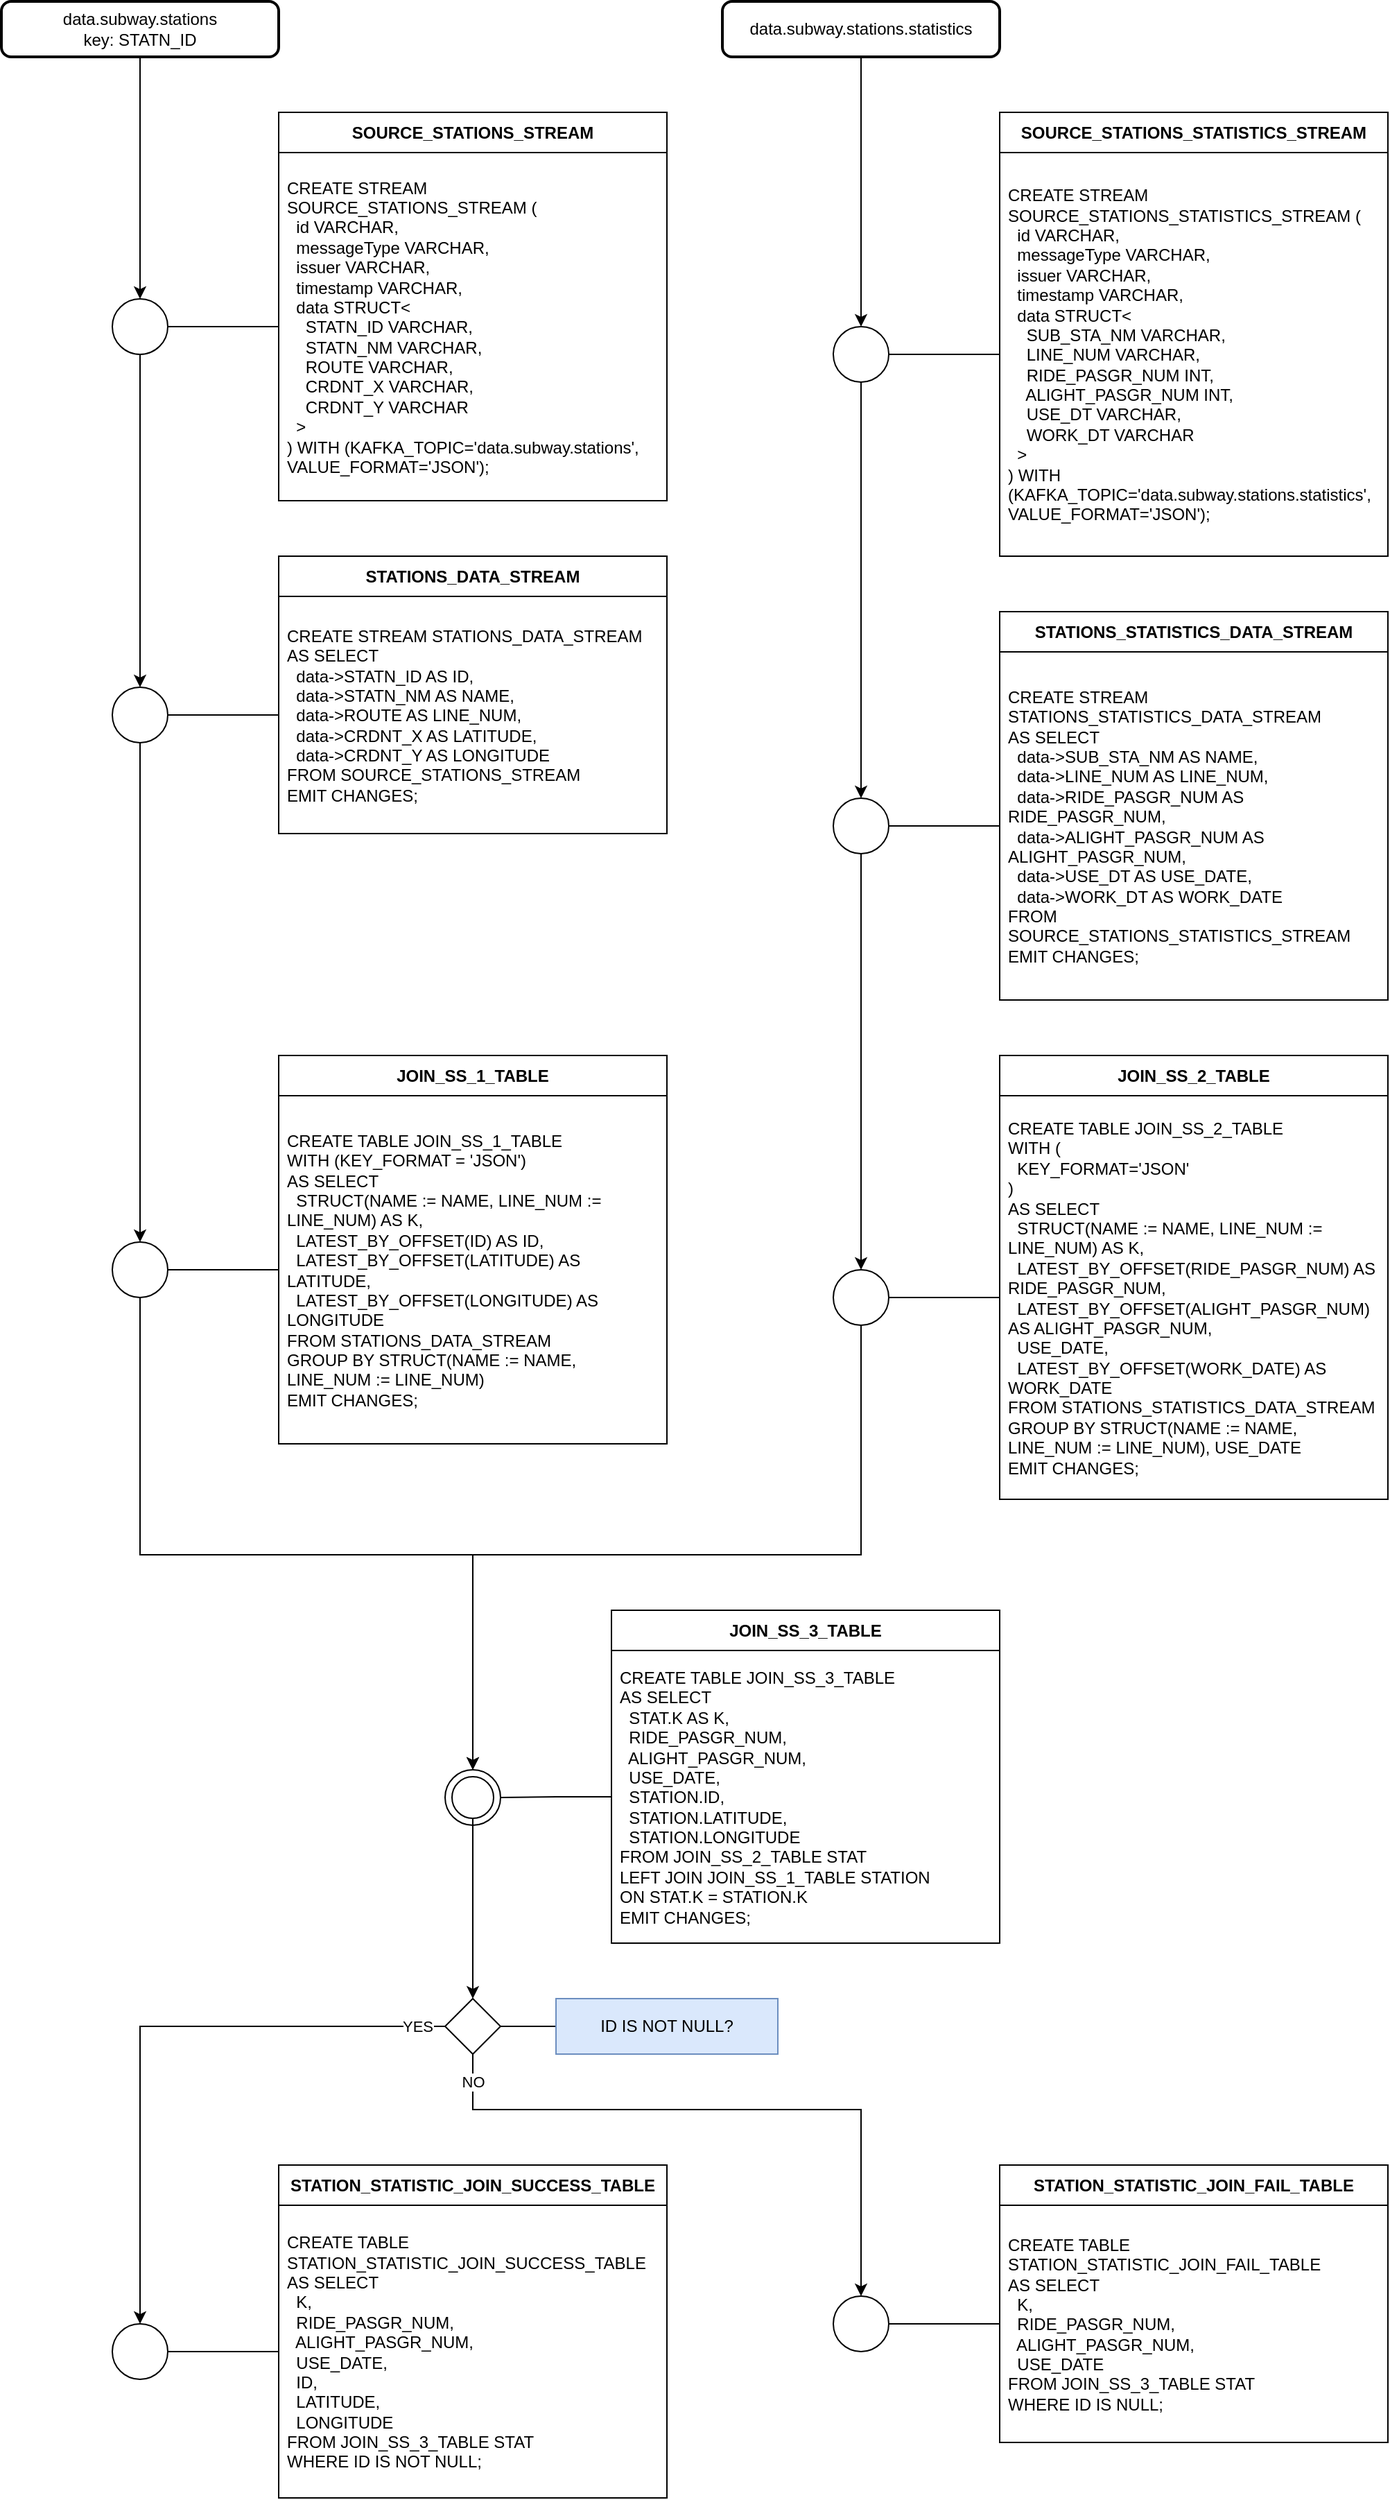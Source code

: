 <mxfile version="24.4.4" type="github">
  <diagram name="페이지-1" id="JWyKKp6nfTICBsnojCP5">
    <mxGraphModel dx="1434" dy="756" grid="1" gridSize="10" guides="1" tooltips="1" connect="1" arrows="1" fold="1" page="1" pageScale="1" pageWidth="827" pageHeight="1169" math="0" shadow="0">
      <root>
        <mxCell id="0" />
        <mxCell id="1" parent="0" />
        <mxCell id="jmPw7cZxUE827dNbfJnY-14" style="edgeStyle=orthogonalEdgeStyle;rounded=0;orthogonalLoop=1;jettySize=auto;html=1;entryX=0.5;entryY=0;entryDx=0;entryDy=0;" parent="1" source="SGr65tSHeNTUfyerGdpC-16" target="SGr65tSHeNTUfyerGdpC-39" edge="1">
          <mxGeometry relative="1" as="geometry" />
        </mxCell>
        <mxCell id="SGr65tSHeNTUfyerGdpC-16" value="&lt;div&gt;&lt;span style=&quot;background-color: initial;&quot;&gt;data.subway.stations&lt;/span&gt;&lt;br&gt;&lt;/div&gt;&lt;div&gt;&lt;span style=&quot;background-color: initial;&quot;&gt;key: STATN_ID&lt;/span&gt;&lt;/div&gt;" style="rounded=1;whiteSpace=wrap;html=1;absoluteArcSize=1;arcSize=14;strokeWidth=2;" parent="1" vertex="1">
          <mxGeometry x="40" y="40" width="200" height="40" as="geometry" />
        </mxCell>
        <mxCell id="RbUUMxCJgV2qU2qVmSNO-35" style="edgeStyle=orthogonalEdgeStyle;rounded=0;orthogonalLoop=1;jettySize=auto;html=1;entryX=0.5;entryY=0;entryDx=0;entryDy=0;" edge="1" parent="1" source="SGr65tSHeNTUfyerGdpC-49" target="RbUUMxCJgV2qU2qVmSNO-4">
          <mxGeometry relative="1" as="geometry" />
        </mxCell>
        <mxCell id="SGr65tSHeNTUfyerGdpC-49" value="&lt;div&gt;&lt;span style=&quot;background-color: initial;&quot;&gt;data.subway.stations.statistics&lt;/span&gt;&lt;/div&gt;" style="rounded=1;whiteSpace=wrap;html=1;absoluteArcSize=1;arcSize=14;strokeWidth=2;" parent="1" vertex="1">
          <mxGeometry x="560" y="40" width="200" height="40" as="geometry" />
        </mxCell>
        <mxCell id="SGr65tSHeNTUfyerGdpC-55" value="" style="group" parent="1" vertex="1" connectable="0">
          <mxGeometry x="360" y="1480" width="240" height="40" as="geometry" />
        </mxCell>
        <mxCell id="SGr65tSHeNTUfyerGdpC-50" value="" style="shape=rhombus;html=1;dashed=0;whiteSpace=wrap;perimeter=rhombusPerimeter;" parent="SGr65tSHeNTUfyerGdpC-55" vertex="1">
          <mxGeometry width="40" height="40" as="geometry" />
        </mxCell>
        <mxCell id="SGr65tSHeNTUfyerGdpC-53" style="edgeStyle=orthogonalEdgeStyle;rounded=0;orthogonalLoop=1;jettySize=auto;html=1;exitX=0;exitY=0.5;exitDx=0;exitDy=0;entryX=1;entryY=0.5;entryDx=0;entryDy=0;endArrow=none;endFill=0;" parent="SGr65tSHeNTUfyerGdpC-55" source="SGr65tSHeNTUfyerGdpC-54" edge="1">
          <mxGeometry relative="1" as="geometry">
            <mxPoint x="40" y="20" as="targetPoint" />
          </mxGeometry>
        </mxCell>
        <mxCell id="SGr65tSHeNTUfyerGdpC-54" value="ID IS NOT NULL?" style="text;html=1;align=center;verticalAlign=middle;whiteSpace=wrap;rounded=0;fillColor=#dae8fc;strokeColor=#6c8ebf;" parent="SGr65tSHeNTUfyerGdpC-55" vertex="1">
          <mxGeometry x="80" width="160" height="40" as="geometry" />
        </mxCell>
        <mxCell id="jmPw7cZxUE827dNbfJnY-25" style="edgeStyle=orthogonalEdgeStyle;rounded=0;orthogonalLoop=1;jettySize=auto;html=1;entryX=0.5;entryY=0;entryDx=0;entryDy=0;" parent="1" source="SGr65tSHeNTUfyerGdpC-39" target="jmPw7cZxUE827dNbfJnY-21" edge="1">
          <mxGeometry relative="1" as="geometry" />
        </mxCell>
        <mxCell id="jmPw7cZxUE827dNbfJnY-31" value="" style="group" parent="1" vertex="1" connectable="0">
          <mxGeometry x="120" y="440" width="400" height="200" as="geometry" />
        </mxCell>
        <mxCell id="jmPw7cZxUE827dNbfJnY-21" value="" style="shape=ellipse;html=1;dashed=0;whiteSpace=wrap;perimeter=ellipsePerimeter;" parent="jmPw7cZxUE827dNbfJnY-31" vertex="1">
          <mxGeometry y="94.5" width="40" height="40" as="geometry" />
        </mxCell>
        <mxCell id="jmPw7cZxUE827dNbfJnY-22" style="edgeStyle=orthogonalEdgeStyle;rounded=0;orthogonalLoop=1;jettySize=auto;html=1;entryX=1;entryY=0.5;entryDx=0;entryDy=0;endArrow=none;endFill=0;exitX=0;exitY=0.5;exitDx=0;exitDy=0;" parent="jmPw7cZxUE827dNbfJnY-31" source="jmPw7cZxUE827dNbfJnY-24" target="jmPw7cZxUE827dNbfJnY-21" edge="1">
          <mxGeometry relative="1" as="geometry">
            <mxPoint x="80" y="110" as="sourcePoint" />
          </mxGeometry>
        </mxCell>
        <mxCell id="jmPw7cZxUE827dNbfJnY-23" value="STATIONS_DATA_STREAM" style="swimlane;fontStyle=1;align=center;verticalAlign=middle;childLayout=stackLayout;horizontal=1;startSize=29;horizontalStack=0;resizeParent=1;resizeParentMax=0;resizeLast=0;collapsible=0;marginBottom=0;html=1;whiteSpace=wrap;" parent="jmPw7cZxUE827dNbfJnY-31" vertex="1">
          <mxGeometry x="120" width="280" height="200" as="geometry" />
        </mxCell>
        <mxCell id="jmPw7cZxUE827dNbfJnY-24" value="&lt;div&gt;CREATE STREAM STATIONS_DATA_STREAM&lt;/div&gt;&lt;div&gt;AS SELECT&lt;/div&gt;&lt;div&gt;&amp;nbsp; data-&amp;gt;STATN_ID AS ID,&lt;/div&gt;&lt;div&gt;&amp;nbsp; data-&amp;gt;STATN_NM AS NAME,&lt;/div&gt;&lt;div&gt;&amp;nbsp; data-&amp;gt;ROUTE AS LINE_NUM,&lt;/div&gt;&lt;div&gt;&amp;nbsp; data-&amp;gt;CRDNT_X AS LATITUDE,&lt;/div&gt;&lt;div&gt;&amp;nbsp; data-&amp;gt;CRDNT_Y AS LONGITUDE&lt;/div&gt;&lt;div&gt;FROM SOURCE_STATIONS_STREAM&lt;/div&gt;&lt;div&gt;EMIT CHANGES;&lt;/div&gt;" style="text;html=1;strokeColor=none;fillColor=none;align=left;verticalAlign=middle;spacingLeft=4;spacingRight=4;overflow=hidden;rotatable=0;points=[[0,0.5],[1,0.5]];portConstraint=eastwest;whiteSpace=wrap;" parent="jmPw7cZxUE827dNbfJnY-23" vertex="1">
          <mxGeometry y="29" width="280" height="171" as="geometry" />
        </mxCell>
        <mxCell id="jmPw7cZxUE827dNbfJnY-37" style="edgeStyle=orthogonalEdgeStyle;rounded=0;orthogonalLoop=1;jettySize=auto;html=1;entryX=0.5;entryY=0;entryDx=0;entryDy=0;" parent="1" source="jmPw7cZxUE827dNbfJnY-21" target="jmPw7cZxUE827dNbfJnY-33" edge="1">
          <mxGeometry relative="1" as="geometry" />
        </mxCell>
        <mxCell id="RbUUMxCJgV2qU2qVmSNO-1" value="" style="group" vertex="1" connectable="0" parent="1">
          <mxGeometry x="120" y="800" width="400" height="280" as="geometry" />
        </mxCell>
        <mxCell id="jmPw7cZxUE827dNbfJnY-33" value="" style="shape=ellipse;html=1;dashed=0;whiteSpace=wrap;perimeter=ellipsePerimeter;" parent="RbUUMxCJgV2qU2qVmSNO-1" vertex="1">
          <mxGeometry y="134.5" width="40" height="40" as="geometry" />
        </mxCell>
        <mxCell id="jmPw7cZxUE827dNbfJnY-34" style="edgeStyle=orthogonalEdgeStyle;rounded=0;orthogonalLoop=1;jettySize=auto;html=1;entryX=1;entryY=0.5;entryDx=0;entryDy=0;endArrow=none;endFill=0;exitX=0;exitY=0.5;exitDx=0;exitDy=0;" parent="RbUUMxCJgV2qU2qVmSNO-1" source="jmPw7cZxUE827dNbfJnY-36" target="jmPw7cZxUE827dNbfJnY-33" edge="1">
          <mxGeometry relative="1" as="geometry">
            <mxPoint x="80" y="110" as="sourcePoint" />
          </mxGeometry>
        </mxCell>
        <mxCell id="jmPw7cZxUE827dNbfJnY-35" value="JOIN_SS_1_TABLE" style="swimlane;fontStyle=1;align=center;verticalAlign=middle;childLayout=stackLayout;horizontal=1;startSize=29;horizontalStack=0;resizeParent=1;resizeParentMax=0;resizeLast=0;collapsible=0;marginBottom=0;html=1;whiteSpace=wrap;" parent="RbUUMxCJgV2qU2qVmSNO-1" vertex="1">
          <mxGeometry x="120" width="280" height="280" as="geometry" />
        </mxCell>
        <mxCell id="jmPw7cZxUE827dNbfJnY-36" value="&lt;div&gt;CREATE TABLE JOIN_SS_1_TABLE&lt;/div&gt;&lt;div&gt;WITH (KEY_FORMAT = &#39;JSON&#39;)&lt;/div&gt;&lt;div&gt;AS SELECT&lt;/div&gt;&lt;div&gt;&amp;nbsp; STRUCT(NAME := NAME, LINE_NUM := LINE_NUM) AS K,&lt;/div&gt;&lt;div&gt;&amp;nbsp; LATEST_BY_OFFSET(ID) AS ID,&lt;/div&gt;&lt;div&gt;&amp;nbsp; LATEST_BY_OFFSET(LATITUDE) AS LATITUDE,&lt;/div&gt;&lt;div&gt;&amp;nbsp; LATEST_BY_OFFSET(LONGITUDE) AS LONGITUDE&lt;/div&gt;&lt;div&gt;FROM STATIONS_DATA_STREAM&lt;/div&gt;&lt;div&gt;GROUP BY STRUCT(NAME := NAME, LINE_NUM := LINE_NUM)&lt;/div&gt;&lt;div&gt;EMIT CHANGES;&lt;/div&gt;" style="text;html=1;strokeColor=none;fillColor=none;align=left;verticalAlign=middle;spacingLeft=4;spacingRight=4;overflow=hidden;rotatable=0;points=[[0,0.5],[1,0.5]];portConstraint=eastwest;whiteSpace=wrap;" parent="jmPw7cZxUE827dNbfJnY-35" vertex="1">
          <mxGeometry y="29" width="280" height="251" as="geometry" />
        </mxCell>
        <mxCell id="RbUUMxCJgV2qU2qVmSNO-2" value="" style="group" vertex="1" connectable="0" parent="1">
          <mxGeometry x="120" y="120" width="400" height="280" as="geometry" />
        </mxCell>
        <mxCell id="SGr65tSHeNTUfyerGdpC-39" value="" style="shape=ellipse;html=1;dashed=0;whiteSpace=wrap;perimeter=ellipsePerimeter;" parent="RbUUMxCJgV2qU2qVmSNO-2" vertex="1">
          <mxGeometry y="134.5" width="40" height="40" as="geometry" />
        </mxCell>
        <mxCell id="SGr65tSHeNTUfyerGdpC-40" style="edgeStyle=orthogonalEdgeStyle;rounded=0;orthogonalLoop=1;jettySize=auto;html=1;entryX=1;entryY=0.5;entryDx=0;entryDy=0;endArrow=none;endFill=0;exitX=0;exitY=0.5;exitDx=0;exitDy=0;" parent="RbUUMxCJgV2qU2qVmSNO-2" source="jmPw7cZxUE827dNbfJnY-11" target="SGr65tSHeNTUfyerGdpC-39" edge="1">
          <mxGeometry relative="1" as="geometry">
            <mxPoint x="80" y="110" as="sourcePoint" />
          </mxGeometry>
        </mxCell>
        <mxCell id="jmPw7cZxUE827dNbfJnY-10" value="SOURCE_STATIONS_STREAM" style="swimlane;fontStyle=1;align=center;verticalAlign=middle;childLayout=stackLayout;horizontal=1;startSize=29;horizontalStack=0;resizeParent=1;resizeParentMax=0;resizeLast=0;collapsible=0;marginBottom=0;html=1;whiteSpace=wrap;" parent="RbUUMxCJgV2qU2qVmSNO-2" vertex="1">
          <mxGeometry x="120" width="280" height="280" as="geometry" />
        </mxCell>
        <mxCell id="jmPw7cZxUE827dNbfJnY-11" value="&lt;div&gt;CREATE STREAM SOURCE_STATIONS_STREAM (&lt;/div&gt;&lt;div&gt;&amp;nbsp; id VARCHAR,&lt;/div&gt;&lt;div&gt;&amp;nbsp; messageType VARCHAR,&lt;/div&gt;&lt;div&gt;&amp;nbsp; issuer VARCHAR,&lt;/div&gt;&lt;div&gt;&amp;nbsp; timestamp VARCHAR,&lt;/div&gt;&lt;div&gt;&amp;nbsp; data STRUCT&amp;lt;&lt;/div&gt;&lt;div&gt;&amp;nbsp; &amp;nbsp; STATN_ID VARCHAR,&lt;/div&gt;&lt;div&gt;&amp;nbsp; &amp;nbsp; STATN_NM VARCHAR,&lt;/div&gt;&lt;div&gt;&amp;nbsp; &amp;nbsp; ROUTE VARCHAR,&lt;/div&gt;&lt;div&gt;&amp;nbsp; &amp;nbsp; CRDNT_X VARCHAR,&lt;/div&gt;&lt;div&gt;&amp;nbsp; &amp;nbsp; CRDNT_Y VARCHAR&lt;/div&gt;&lt;div&gt;&amp;nbsp; &amp;gt;&lt;/div&gt;&lt;div&gt;) WITH (KAFKA_TOPIC=&#39;data.subway.stations&#39;, VALUE_FORMAT=&#39;JSON&#39;);&lt;/div&gt;" style="text;html=1;strokeColor=none;fillColor=none;align=left;verticalAlign=middle;spacingLeft=4;spacingRight=4;overflow=hidden;rotatable=0;points=[[0,0.5],[1,0.5]];portConstraint=eastwest;whiteSpace=wrap;" parent="jmPw7cZxUE827dNbfJnY-10" vertex="1">
          <mxGeometry y="29" width="280" height="251" as="geometry" />
        </mxCell>
        <mxCell id="RbUUMxCJgV2qU2qVmSNO-3" value="" style="group" vertex="1" connectable="0" parent="1">
          <mxGeometry x="640" y="120" width="400" height="320" as="geometry" />
        </mxCell>
        <mxCell id="RbUUMxCJgV2qU2qVmSNO-4" value="" style="shape=ellipse;html=1;dashed=0;whiteSpace=wrap;perimeter=ellipsePerimeter;" vertex="1" parent="RbUUMxCJgV2qU2qVmSNO-3">
          <mxGeometry y="154.5" width="40" height="40" as="geometry" />
        </mxCell>
        <mxCell id="RbUUMxCJgV2qU2qVmSNO-5" style="edgeStyle=orthogonalEdgeStyle;rounded=0;orthogonalLoop=1;jettySize=auto;html=1;entryX=1;entryY=0.5;entryDx=0;entryDy=0;endArrow=none;endFill=0;exitX=0;exitY=0.5;exitDx=0;exitDy=0;" edge="1" parent="RbUUMxCJgV2qU2qVmSNO-3" source="RbUUMxCJgV2qU2qVmSNO-7" target="RbUUMxCJgV2qU2qVmSNO-4">
          <mxGeometry relative="1" as="geometry">
            <mxPoint x="80" y="110" as="sourcePoint" />
          </mxGeometry>
        </mxCell>
        <mxCell id="RbUUMxCJgV2qU2qVmSNO-6" value="SOURCE_STATIONS_STATISTICS_STREAM" style="swimlane;fontStyle=1;align=center;verticalAlign=middle;childLayout=stackLayout;horizontal=1;startSize=29;horizontalStack=0;resizeParent=1;resizeParentMax=0;resizeLast=0;collapsible=0;marginBottom=0;html=1;whiteSpace=wrap;" vertex="1" parent="RbUUMxCJgV2qU2qVmSNO-3">
          <mxGeometry x="120" width="280" height="320" as="geometry" />
        </mxCell>
        <mxCell id="RbUUMxCJgV2qU2qVmSNO-7" value="&lt;div&gt;CREATE STREAM SOURCE_STATIONS_STATISTICS_STREAM (&lt;/div&gt;&lt;div&gt;&amp;nbsp; id VARCHAR,&lt;/div&gt;&lt;div&gt;&amp;nbsp; messageType VARCHAR,&lt;/div&gt;&lt;div&gt;&amp;nbsp; issuer VARCHAR,&lt;/div&gt;&lt;div&gt;&amp;nbsp; timestamp VARCHAR,&lt;/div&gt;&lt;div&gt;&amp;nbsp; data STRUCT&amp;lt;&lt;/div&gt;&lt;div&gt;&amp;nbsp; &amp;nbsp; SUB_STA_NM VARCHAR,&lt;/div&gt;&lt;div&gt;&amp;nbsp; &amp;nbsp; LINE_NUM VARCHAR,&lt;/div&gt;&lt;div&gt;&amp;nbsp; &amp;nbsp; RIDE_PASGR_NUM INT,&lt;/div&gt;&lt;div&gt;&amp;nbsp; &amp;nbsp; ALIGHT_PASGR_NUM INT,&lt;/div&gt;&lt;div&gt;&amp;nbsp; &amp;nbsp; USE_DT VARCHAR,&lt;/div&gt;&lt;div&gt;&amp;nbsp; &amp;nbsp; WORK_DT VARCHAR&lt;/div&gt;&lt;div&gt;&amp;nbsp; &amp;gt;&lt;/div&gt;&lt;div&gt;) WITH (KAFKA_TOPIC=&#39;data.subway.stations.statistics&#39;, VALUE_FORMAT=&#39;JSON&#39;);&lt;/div&gt;" style="text;html=1;strokeColor=none;fillColor=none;align=left;verticalAlign=middle;spacingLeft=4;spacingRight=4;overflow=hidden;rotatable=0;points=[[0,0.5],[1,0.5]];portConstraint=eastwest;whiteSpace=wrap;" vertex="1" parent="RbUUMxCJgV2qU2qVmSNO-6">
          <mxGeometry y="29" width="280" height="291" as="geometry" />
        </mxCell>
        <mxCell id="RbUUMxCJgV2qU2qVmSNO-8" value="" style="group" vertex="1" connectable="0" parent="1">
          <mxGeometry x="640" y="480" width="400" height="280" as="geometry" />
        </mxCell>
        <mxCell id="RbUUMxCJgV2qU2qVmSNO-9" value="" style="shape=ellipse;html=1;dashed=0;whiteSpace=wrap;perimeter=ellipsePerimeter;" vertex="1" parent="RbUUMxCJgV2qU2qVmSNO-8">
          <mxGeometry y="134.5" width="40" height="40" as="geometry" />
        </mxCell>
        <mxCell id="RbUUMxCJgV2qU2qVmSNO-10" style="edgeStyle=orthogonalEdgeStyle;rounded=0;orthogonalLoop=1;jettySize=auto;html=1;entryX=1;entryY=0.5;entryDx=0;entryDy=0;endArrow=none;endFill=0;exitX=0;exitY=0.5;exitDx=0;exitDy=0;" edge="1" parent="RbUUMxCJgV2qU2qVmSNO-8" source="RbUUMxCJgV2qU2qVmSNO-12" target="RbUUMxCJgV2qU2qVmSNO-9">
          <mxGeometry relative="1" as="geometry">
            <mxPoint x="80" y="110" as="sourcePoint" />
          </mxGeometry>
        </mxCell>
        <mxCell id="RbUUMxCJgV2qU2qVmSNO-11" value="STATIONS_STATISTICS_DATA_STREAM" style="swimlane;fontStyle=1;align=center;verticalAlign=middle;childLayout=stackLayout;horizontal=1;startSize=29;horizontalStack=0;resizeParent=1;resizeParentMax=0;resizeLast=0;collapsible=0;marginBottom=0;html=1;whiteSpace=wrap;" vertex="1" parent="RbUUMxCJgV2qU2qVmSNO-8">
          <mxGeometry x="120" width="280" height="280" as="geometry" />
        </mxCell>
        <mxCell id="RbUUMxCJgV2qU2qVmSNO-12" value="&lt;div&gt;CREATE STREAM STATIONS_STATISTICS_DATA_STREAM&lt;/div&gt;&lt;div&gt;AS&amp;nbsp;&lt;span style=&quot;background-color: initial;&quot;&gt;SELECT&lt;/span&gt;&lt;/div&gt;&lt;div&gt;&amp;nbsp; data-&amp;gt;SUB_STA_NM AS NAME,&lt;/div&gt;&lt;div&gt;&amp;nbsp; data-&amp;gt;LINE_NUM AS LINE_NUM,&lt;/div&gt;&lt;div&gt;&amp;nbsp; data-&amp;gt;RIDE_PASGR_NUM AS RIDE_PASGR_NUM,&lt;/div&gt;&lt;div&gt;&amp;nbsp; data-&amp;gt;ALIGHT_PASGR_NUM AS ALIGHT_PASGR_NUM,&lt;/div&gt;&lt;div&gt;&amp;nbsp; data-&amp;gt;USE_DT AS USE_DATE,&lt;/div&gt;&lt;div&gt;&amp;nbsp; data-&amp;gt;WORK_DT AS WORK_DATE&lt;/div&gt;&lt;div&gt;FROM SOURCE_STATIONS_STATISTICS_STREAM&lt;/div&gt;&lt;div&gt;EMIT CHANGES;&lt;/div&gt;" style="text;html=1;strokeColor=none;fillColor=none;align=left;verticalAlign=middle;spacingLeft=4;spacingRight=4;overflow=hidden;rotatable=0;points=[[0,0.5],[1,0.5]];portConstraint=eastwest;whiteSpace=wrap;" vertex="1" parent="RbUUMxCJgV2qU2qVmSNO-11">
          <mxGeometry y="29" width="280" height="251" as="geometry" />
        </mxCell>
        <mxCell id="RbUUMxCJgV2qU2qVmSNO-13" value="" style="group" vertex="1" connectable="0" parent="1">
          <mxGeometry x="640" y="800" width="400" height="320" as="geometry" />
        </mxCell>
        <mxCell id="RbUUMxCJgV2qU2qVmSNO-14" value="" style="shape=ellipse;html=1;dashed=0;whiteSpace=wrap;perimeter=ellipsePerimeter;" vertex="1" parent="RbUUMxCJgV2qU2qVmSNO-13">
          <mxGeometry y="154.5" width="40" height="40" as="geometry" />
        </mxCell>
        <mxCell id="RbUUMxCJgV2qU2qVmSNO-15" style="edgeStyle=orthogonalEdgeStyle;rounded=0;orthogonalLoop=1;jettySize=auto;html=1;entryX=1;entryY=0.5;entryDx=0;entryDy=0;endArrow=none;endFill=0;exitX=0;exitY=0.5;exitDx=0;exitDy=0;" edge="1" parent="RbUUMxCJgV2qU2qVmSNO-13" source="RbUUMxCJgV2qU2qVmSNO-17" target="RbUUMxCJgV2qU2qVmSNO-14">
          <mxGeometry relative="1" as="geometry">
            <mxPoint x="80" y="110" as="sourcePoint" />
          </mxGeometry>
        </mxCell>
        <mxCell id="RbUUMxCJgV2qU2qVmSNO-16" value="JOIN_SS_2_TABLE" style="swimlane;fontStyle=1;align=center;verticalAlign=middle;childLayout=stackLayout;horizontal=1;startSize=29;horizontalStack=0;resizeParent=1;resizeParentMax=0;resizeLast=0;collapsible=0;marginBottom=0;html=1;whiteSpace=wrap;" vertex="1" parent="RbUUMxCJgV2qU2qVmSNO-13">
          <mxGeometry x="120" width="280" height="320" as="geometry" />
        </mxCell>
        <mxCell id="RbUUMxCJgV2qU2qVmSNO-17" value="&lt;div&gt;CREATE TABLE JOIN_SS_2_TABLE&lt;/div&gt;&lt;div&gt;WITH (&lt;/div&gt;&lt;div&gt;&amp;nbsp; KEY_FORMAT=&#39;JSON&#39;&lt;/div&gt;&lt;div&gt;)&lt;/div&gt;&lt;div&gt;AS SELECT&lt;/div&gt;&lt;div&gt;&amp;nbsp; STRUCT(NAME := NAME, LINE_NUM := LINE_NUM) AS K,&lt;/div&gt;&lt;div&gt;&amp;nbsp; LATEST_BY_OFFSET(RIDE_PASGR_NUM) AS RIDE_PASGR_NUM,&lt;/div&gt;&lt;div&gt;&amp;nbsp; LATEST_BY_OFFSET(ALIGHT_PASGR_NUM) AS ALIGHT_PASGR_NUM,&lt;/div&gt;&lt;div&gt;&amp;nbsp; USE_DATE,&lt;/div&gt;&lt;div&gt;&amp;nbsp; LATEST_BY_OFFSET(WORK_DATE) AS WORK_DATE&lt;/div&gt;&lt;div&gt;FROM STATIONS_STATISTICS_DATA_STREAM&lt;/div&gt;&lt;div&gt;GROUP BY STRUCT(NAME := NAME, LINE_NUM := LINE_NUM), USE_DATE&lt;/div&gt;&lt;div&gt;EMIT CHANGES;&lt;/div&gt;" style="text;html=1;strokeColor=none;fillColor=none;align=left;verticalAlign=middle;spacingLeft=4;spacingRight=4;overflow=hidden;rotatable=0;points=[[0,0.5],[1,0.5]];portConstraint=eastwest;whiteSpace=wrap;" vertex="1" parent="RbUUMxCJgV2qU2qVmSNO-16">
          <mxGeometry y="29" width="280" height="291" as="geometry" />
        </mxCell>
        <mxCell id="RbUUMxCJgV2qU2qVmSNO-24" value="" style="group" vertex="1" connectable="0" parent="1">
          <mxGeometry x="360" y="1200" width="400" height="240" as="geometry" />
        </mxCell>
        <mxCell id="RbUUMxCJgV2qU2qVmSNO-20" style="edgeStyle=orthogonalEdgeStyle;rounded=0;orthogonalLoop=1;jettySize=auto;html=1;entryX=1;entryY=0.5;entryDx=0;entryDy=0;endArrow=none;endFill=0;exitX=0;exitY=0.5;exitDx=0;exitDy=0;" edge="1" parent="RbUUMxCJgV2qU2qVmSNO-24" source="RbUUMxCJgV2qU2qVmSNO-22" target="SGr65tSHeNTUfyerGdpC-44">
          <mxGeometry relative="1" as="geometry">
            <mxPoint x="80" y="110" as="sourcePoint" />
            <mxPoint x="40" y="134.5" as="targetPoint" />
          </mxGeometry>
        </mxCell>
        <mxCell id="RbUUMxCJgV2qU2qVmSNO-21" value="JOIN_SS_3_TABLE" style="swimlane;fontStyle=1;align=center;verticalAlign=middle;childLayout=stackLayout;horizontal=1;startSize=29;horizontalStack=0;resizeParent=1;resizeParentMax=0;resizeLast=0;collapsible=0;marginBottom=0;html=1;whiteSpace=wrap;" vertex="1" parent="RbUUMxCJgV2qU2qVmSNO-24">
          <mxGeometry x="120" width="280" height="240" as="geometry" />
        </mxCell>
        <mxCell id="RbUUMxCJgV2qU2qVmSNO-22" value="&lt;div&gt;CREATE TABLE JOIN_SS_3_TABLE&lt;/div&gt;&lt;div&gt;AS SELECT&lt;/div&gt;&lt;div&gt;&amp;nbsp; STAT.K AS K,&lt;/div&gt;&lt;div&gt;&amp;nbsp; RIDE_PASGR_NUM,&lt;/div&gt;&lt;div&gt;&amp;nbsp; ALIGHT_PASGR_NUM,&lt;/div&gt;&lt;div&gt;&amp;nbsp; USE_DATE,&lt;/div&gt;&lt;div&gt;&amp;nbsp; STATION.ID,&lt;/div&gt;&lt;div&gt;&amp;nbsp; STATION.LATITUDE,&lt;/div&gt;&lt;div&gt;&amp;nbsp; STATION.LONGITUDE&lt;/div&gt;&lt;div&gt;FROM JOIN_SS_2_TABLE STAT&lt;/div&gt;&lt;div&gt;LEFT JOIN JOIN_SS_1_TABLE STATION&lt;/div&gt;&lt;div&gt;ON STAT.K = STATION.K&lt;/div&gt;&lt;div&gt;EMIT CHANGES;&lt;/div&gt;" style="text;html=1;strokeColor=none;fillColor=none;align=left;verticalAlign=middle;spacingLeft=4;spacingRight=4;overflow=hidden;rotatable=0;points=[[0,0.5],[1,0.5]];portConstraint=eastwest;whiteSpace=wrap;" vertex="1" parent="RbUUMxCJgV2qU2qVmSNO-21">
          <mxGeometry y="29" width="280" height="211" as="geometry" />
        </mxCell>
        <mxCell id="SGr65tSHeNTUfyerGdpC-90" value="" style="group" parent="RbUUMxCJgV2qU2qVmSNO-24" vertex="1" connectable="0">
          <mxGeometry y="115" width="40" height="40" as="geometry" />
        </mxCell>
        <mxCell id="SGr65tSHeNTUfyerGdpC-44" value="" style="shape=ellipse;html=1;dashed=0;whiteSpace=wrap;perimeter=ellipsePerimeter;" parent="SGr65tSHeNTUfyerGdpC-90" vertex="1">
          <mxGeometry width="40" height="40" as="geometry" />
        </mxCell>
        <mxCell id="SGr65tSHeNTUfyerGdpC-89" value="" style="ellipse;whiteSpace=wrap;html=1;aspect=fixed;" parent="SGr65tSHeNTUfyerGdpC-90" vertex="1">
          <mxGeometry x="5" y="5" width="30" height="30" as="geometry" />
        </mxCell>
        <mxCell id="RbUUMxCJgV2qU2qVmSNO-25" value="" style="group" vertex="1" connectable="0" parent="1">
          <mxGeometry x="120" y="1600" width="400" height="240" as="geometry" />
        </mxCell>
        <mxCell id="RbUUMxCJgV2qU2qVmSNO-26" value="" style="shape=ellipse;html=1;dashed=0;whiteSpace=wrap;perimeter=ellipsePerimeter;" vertex="1" parent="RbUUMxCJgV2qU2qVmSNO-25">
          <mxGeometry y="114.5" width="40" height="40" as="geometry" />
        </mxCell>
        <mxCell id="RbUUMxCJgV2qU2qVmSNO-27" style="edgeStyle=orthogonalEdgeStyle;rounded=0;orthogonalLoop=1;jettySize=auto;html=1;entryX=1;entryY=0.5;entryDx=0;entryDy=0;endArrow=none;endFill=0;exitX=0;exitY=0.5;exitDx=0;exitDy=0;" edge="1" parent="RbUUMxCJgV2qU2qVmSNO-25" source="RbUUMxCJgV2qU2qVmSNO-29" target="RbUUMxCJgV2qU2qVmSNO-26">
          <mxGeometry relative="1" as="geometry">
            <mxPoint x="80" y="110" as="sourcePoint" />
          </mxGeometry>
        </mxCell>
        <mxCell id="RbUUMxCJgV2qU2qVmSNO-28" value="STATION_STATISTIC_JOIN_SUCCESS_TABLE" style="swimlane;fontStyle=1;align=center;verticalAlign=middle;childLayout=stackLayout;horizontal=1;startSize=29;horizontalStack=0;resizeParent=1;resizeParentMax=0;resizeLast=0;collapsible=0;marginBottom=0;html=1;whiteSpace=wrap;" vertex="1" parent="RbUUMxCJgV2qU2qVmSNO-25">
          <mxGeometry x="120" width="280" height="240" as="geometry" />
        </mxCell>
        <mxCell id="RbUUMxCJgV2qU2qVmSNO-29" value="&lt;div&gt;CREATE TABLE STATION_STATISTIC_JOIN_SUCCESS_TABLE&lt;/div&gt;&lt;div&gt;AS SELECT&lt;/div&gt;&lt;div&gt;&amp;nbsp; K,&lt;/div&gt;&lt;div&gt;&amp;nbsp; RIDE_PASGR_NUM,&lt;/div&gt;&lt;div&gt;&amp;nbsp; ALIGHT_PASGR_NUM,&lt;/div&gt;&lt;div&gt;&amp;nbsp; USE_DATE,&lt;/div&gt;&lt;div&gt;&amp;nbsp; ID,&lt;/div&gt;&lt;div&gt;&amp;nbsp; LATITUDE,&lt;/div&gt;&lt;div&gt;&amp;nbsp; LONGITUDE&lt;/div&gt;&lt;div&gt;FROM JOIN_SS_3_TABLE STAT&lt;/div&gt;&lt;div&gt;WHERE ID IS NOT NULL;&lt;/div&gt;" style="text;html=1;strokeColor=none;fillColor=none;align=left;verticalAlign=middle;spacingLeft=4;spacingRight=4;overflow=hidden;rotatable=0;points=[[0,0.5],[1,0.5]];portConstraint=eastwest;whiteSpace=wrap;" vertex="1" parent="RbUUMxCJgV2qU2qVmSNO-28">
          <mxGeometry y="29" width="280" height="211" as="geometry" />
        </mxCell>
        <mxCell id="RbUUMxCJgV2qU2qVmSNO-30" value="" style="group" vertex="1" connectable="0" parent="1">
          <mxGeometry x="640" y="1600" width="400" height="200" as="geometry" />
        </mxCell>
        <mxCell id="RbUUMxCJgV2qU2qVmSNO-31" value="" style="shape=ellipse;html=1;dashed=0;whiteSpace=wrap;perimeter=ellipsePerimeter;" vertex="1" parent="RbUUMxCJgV2qU2qVmSNO-30">
          <mxGeometry y="94.5" width="40" height="40" as="geometry" />
        </mxCell>
        <mxCell id="RbUUMxCJgV2qU2qVmSNO-32" style="edgeStyle=orthogonalEdgeStyle;rounded=0;orthogonalLoop=1;jettySize=auto;html=1;entryX=1;entryY=0.5;entryDx=0;entryDy=0;endArrow=none;endFill=0;exitX=0;exitY=0.5;exitDx=0;exitDy=0;" edge="1" parent="RbUUMxCJgV2qU2qVmSNO-30" source="RbUUMxCJgV2qU2qVmSNO-34" target="RbUUMxCJgV2qU2qVmSNO-31">
          <mxGeometry relative="1" as="geometry">
            <mxPoint x="80" y="110" as="sourcePoint" />
          </mxGeometry>
        </mxCell>
        <mxCell id="RbUUMxCJgV2qU2qVmSNO-33" value="STATION_STATISTIC_JOIN_FAIL_TABLE" style="swimlane;fontStyle=1;align=center;verticalAlign=middle;childLayout=stackLayout;horizontal=1;startSize=29;horizontalStack=0;resizeParent=1;resizeParentMax=0;resizeLast=0;collapsible=0;marginBottom=0;html=1;whiteSpace=wrap;" vertex="1" parent="RbUUMxCJgV2qU2qVmSNO-30">
          <mxGeometry x="120" width="280" height="200" as="geometry" />
        </mxCell>
        <mxCell id="RbUUMxCJgV2qU2qVmSNO-34" value="&lt;div&gt;CREATE TABLE STATION_STATISTIC_JOIN_FAIL_TABLE&lt;/div&gt;&lt;div&gt;AS SELECT&lt;/div&gt;&lt;div&gt;&amp;nbsp; K,&lt;/div&gt;&lt;div&gt;&amp;nbsp; RIDE_PASGR_NUM,&lt;/div&gt;&lt;div&gt;&amp;nbsp; ALIGHT_PASGR_NUM,&lt;/div&gt;&lt;div&gt;&amp;nbsp; USE_DATE&lt;/div&gt;&lt;div&gt;FROM JOIN_SS_3_TABLE STAT&lt;/div&gt;&lt;div&gt;WHERE ID IS NULL;&lt;/div&gt;" style="text;html=1;strokeColor=none;fillColor=none;align=left;verticalAlign=middle;spacingLeft=4;spacingRight=4;overflow=hidden;rotatable=0;points=[[0,0.5],[1,0.5]];portConstraint=eastwest;whiteSpace=wrap;" vertex="1" parent="RbUUMxCJgV2qU2qVmSNO-33">
          <mxGeometry y="29" width="280" height="171" as="geometry" />
        </mxCell>
        <mxCell id="RbUUMxCJgV2qU2qVmSNO-36" style="edgeStyle=orthogonalEdgeStyle;rounded=0;orthogonalLoop=1;jettySize=auto;html=1;entryX=0.5;entryY=0;entryDx=0;entryDy=0;" edge="1" parent="1" source="RbUUMxCJgV2qU2qVmSNO-4" target="RbUUMxCJgV2qU2qVmSNO-9">
          <mxGeometry relative="1" as="geometry" />
        </mxCell>
        <mxCell id="RbUUMxCJgV2qU2qVmSNO-37" style="edgeStyle=orthogonalEdgeStyle;rounded=0;orthogonalLoop=1;jettySize=auto;html=1;entryX=0.5;entryY=0;entryDx=0;entryDy=0;" edge="1" parent="1" source="RbUUMxCJgV2qU2qVmSNO-9" target="RbUUMxCJgV2qU2qVmSNO-14">
          <mxGeometry relative="1" as="geometry" />
        </mxCell>
        <mxCell id="RbUUMxCJgV2qU2qVmSNO-38" style="edgeStyle=orthogonalEdgeStyle;rounded=0;orthogonalLoop=1;jettySize=auto;html=1;entryX=0.5;entryY=0;entryDx=0;entryDy=0;" edge="1" parent="1" source="jmPw7cZxUE827dNbfJnY-33" target="SGr65tSHeNTUfyerGdpC-44">
          <mxGeometry relative="1" as="geometry">
            <Array as="points">
              <mxPoint x="140" y="1160" />
              <mxPoint x="380" y="1160" />
            </Array>
          </mxGeometry>
        </mxCell>
        <mxCell id="RbUUMxCJgV2qU2qVmSNO-39" style="edgeStyle=orthogonalEdgeStyle;rounded=0;orthogonalLoop=1;jettySize=auto;html=1;entryX=0.5;entryY=0;entryDx=0;entryDy=0;" edge="1" parent="1" source="RbUUMxCJgV2qU2qVmSNO-14" target="SGr65tSHeNTUfyerGdpC-44">
          <mxGeometry relative="1" as="geometry">
            <Array as="points">
              <mxPoint x="660" y="1160" />
              <mxPoint x="380" y="1160" />
            </Array>
          </mxGeometry>
        </mxCell>
        <mxCell id="RbUUMxCJgV2qU2qVmSNO-40" style="edgeStyle=orthogonalEdgeStyle;rounded=0;orthogonalLoop=1;jettySize=auto;html=1;entryX=0.5;entryY=0;entryDx=0;entryDy=0;" edge="1" parent="1" source="SGr65tSHeNTUfyerGdpC-89" target="SGr65tSHeNTUfyerGdpC-50">
          <mxGeometry relative="1" as="geometry" />
        </mxCell>
        <mxCell id="RbUUMxCJgV2qU2qVmSNO-41" value="YES" style="edgeStyle=orthogonalEdgeStyle;rounded=0;orthogonalLoop=1;jettySize=auto;html=1;entryX=0.5;entryY=0;entryDx=0;entryDy=0;" edge="1" parent="1" source="SGr65tSHeNTUfyerGdpC-50" target="RbUUMxCJgV2qU2qVmSNO-26">
          <mxGeometry x="-0.908" relative="1" as="geometry">
            <mxPoint as="offset" />
          </mxGeometry>
        </mxCell>
        <mxCell id="RbUUMxCJgV2qU2qVmSNO-42" value="NO" style="edgeStyle=orthogonalEdgeStyle;rounded=0;orthogonalLoop=1;jettySize=auto;html=1;entryX=0.5;entryY=0;entryDx=0;entryDy=0;" edge="1" parent="1" source="SGr65tSHeNTUfyerGdpC-50" target="RbUUMxCJgV2qU2qVmSNO-31">
          <mxGeometry x="-0.912" relative="1" as="geometry">
            <Array as="points">
              <mxPoint x="380" y="1560" />
              <mxPoint x="660" y="1560" />
            </Array>
            <mxPoint as="offset" />
          </mxGeometry>
        </mxCell>
      </root>
    </mxGraphModel>
  </diagram>
</mxfile>
